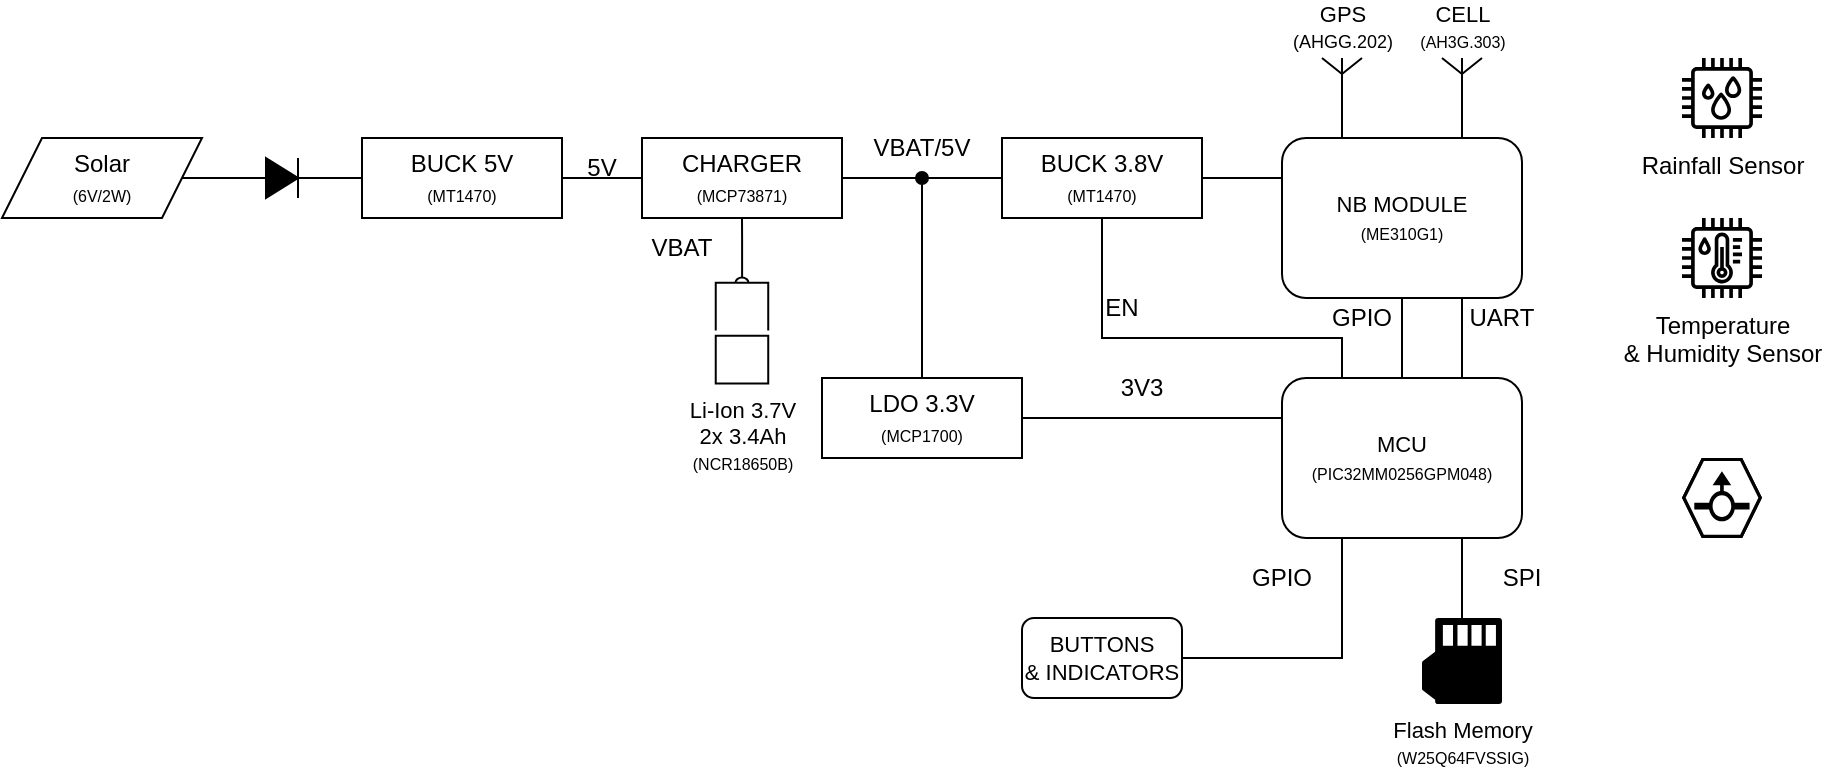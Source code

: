<mxfile version="24.0.4" type="device">
  <diagram name="Page-1" id="_ND4ITzbnkIOsHbf0bwX">
    <mxGraphModel dx="819" dy="487" grid="1" gridSize="10" guides="1" tooltips="1" connect="1" arrows="1" fold="1" page="1" pageScale="1" pageWidth="1169" pageHeight="827" math="0" shadow="0">
      <root>
        <mxCell id="0" />
        <mxCell id="1" parent="0" />
        <mxCell id="3OgiTbT7xKRAJT_PE359-1" value="Solar&lt;div&gt;&lt;font style=&quot;font-size: 8px;&quot;&gt;(6V/2W)&lt;/font&gt;&lt;/div&gt;" style="shape=parallelogram;perimeter=parallelogramPerimeter;whiteSpace=wrap;html=1;fixedSize=1;" parent="1" vertex="1">
          <mxGeometry x="40" y="80" width="100" height="40" as="geometry" />
        </mxCell>
        <mxCell id="3OgiTbT7xKRAJT_PE359-17" style="edgeStyle=orthogonalEdgeStyle;rounded=0;orthogonalLoop=1;jettySize=auto;html=1;entryX=0;entryY=0.5;entryDx=0;entryDy=0;strokeColor=default;align=center;verticalAlign=middle;fontFamily=Helvetica;fontSize=11;fontColor=default;labelBackgroundColor=default;endArrow=none;endFill=0;" parent="1" source="3OgiTbT7xKRAJT_PE359-2" target="3OgiTbT7xKRAJT_PE359-13" edge="1">
          <mxGeometry relative="1" as="geometry" />
        </mxCell>
        <mxCell id="3OgiTbT7xKRAJT_PE359-2" value="BUCK 5V&lt;div&gt;&lt;font style=&quot;font-size: 8px;&quot;&gt;(MT1470)&lt;/font&gt;&lt;/div&gt;" style="rounded=0;whiteSpace=wrap;html=1;" parent="1" vertex="1">
          <mxGeometry x="220" y="80" width="100" height="40" as="geometry" />
        </mxCell>
        <mxCell id="3OgiTbT7xKRAJT_PE359-20" style="edgeStyle=orthogonalEdgeStyle;rounded=0;orthogonalLoop=1;jettySize=auto;html=1;strokeColor=default;align=center;verticalAlign=middle;fontFamily=Helvetica;fontSize=11;fontColor=default;labelBackgroundColor=default;endArrow=oval;endFill=1;" parent="1" source="3OgiTbT7xKRAJT_PE359-4" edge="1">
          <mxGeometry relative="1" as="geometry">
            <mxPoint x="500.0" y="100" as="targetPoint" />
          </mxGeometry>
        </mxCell>
        <mxCell id="3OgiTbT7xKRAJT_PE359-32" style="edgeStyle=orthogonalEdgeStyle;rounded=0;orthogonalLoop=1;jettySize=auto;html=1;entryX=0;entryY=0.25;entryDx=0;entryDy=0;strokeColor=default;align=center;verticalAlign=middle;fontFamily=Helvetica;fontSize=11;fontColor=default;labelBackgroundColor=default;endArrow=none;endFill=0;" parent="1" source="3OgiTbT7xKRAJT_PE359-4" target="3OgiTbT7xKRAJT_PE359-28" edge="1">
          <mxGeometry relative="1" as="geometry" />
        </mxCell>
        <mxCell id="3OgiTbT7xKRAJT_PE359-4" value="LDO 3.3V&lt;div&gt;&lt;font style=&quot;font-size: 8px;&quot;&gt;(MCP1700)&lt;/font&gt;&lt;/div&gt;" style="rounded=0;whiteSpace=wrap;html=1;" parent="1" vertex="1">
          <mxGeometry x="450" y="200" width="100" height="40" as="geometry" />
        </mxCell>
        <mxCell id="3OgiTbT7xKRAJT_PE359-8" style="edgeStyle=orthogonalEdgeStyle;rounded=0;orthogonalLoop=1;jettySize=auto;html=1;entryX=0;entryY=0.5;entryDx=0;entryDy=0;endArrow=none;endFill=0;" parent="1" source="3OgiTbT7xKRAJT_PE359-5" target="3OgiTbT7xKRAJT_PE359-2" edge="1">
          <mxGeometry relative="1" as="geometry" />
        </mxCell>
        <mxCell id="3OgiTbT7xKRAJT_PE359-5" value="" style="pointerEvents=1;fillColor=strokeColor;verticalLabelPosition=bottom;shadow=0;dashed=0;align=center;html=1;verticalAlign=top;shape=mxgraph.electrical.diodes.diode;" parent="1" vertex="1">
          <mxGeometry x="160" y="90" width="40" height="20" as="geometry" />
        </mxCell>
        <mxCell id="3OgiTbT7xKRAJT_PE359-7" style="edgeStyle=orthogonalEdgeStyle;rounded=0;orthogonalLoop=1;jettySize=auto;html=1;entryX=0;entryY=0.5;entryDx=0;entryDy=0;entryPerimeter=0;endArrow=none;endFill=0;" parent="1" source="3OgiTbT7xKRAJT_PE359-1" target="3OgiTbT7xKRAJT_PE359-5" edge="1">
          <mxGeometry relative="1" as="geometry" />
        </mxCell>
        <mxCell id="3OgiTbT7xKRAJT_PE359-22" style="edgeStyle=orthogonalEdgeStyle;rounded=0;orthogonalLoop=1;jettySize=auto;html=1;entryX=0;entryY=0.25;entryDx=0;entryDy=0;strokeColor=default;align=center;verticalAlign=middle;fontFamily=Helvetica;fontSize=11;fontColor=default;labelBackgroundColor=default;endArrow=none;endFill=0;" parent="1" source="3OgiTbT7xKRAJT_PE359-11" target="3OgiTbT7xKRAJT_PE359-21" edge="1">
          <mxGeometry relative="1" as="geometry" />
        </mxCell>
        <mxCell id="3OgiTbT7xKRAJT_PE359-11" value="BUCK 3.8V&lt;div&gt;&lt;font style=&quot;font-size: 8px;&quot;&gt;(MT1470)&lt;/font&gt;&lt;/div&gt;" style="rounded=0;whiteSpace=wrap;html=1;" parent="1" vertex="1">
          <mxGeometry x="540" y="80" width="100" height="40" as="geometry" />
        </mxCell>
        <mxCell id="3OgiTbT7xKRAJT_PE359-18" style="edgeStyle=orthogonalEdgeStyle;rounded=0;orthogonalLoop=1;jettySize=auto;html=1;entryX=0;entryY=0.5;entryDx=0;entryDy=0;strokeColor=default;align=center;verticalAlign=middle;fontFamily=Helvetica;fontSize=11;fontColor=default;labelBackgroundColor=default;endArrow=none;endFill=0;" parent="1" source="3OgiTbT7xKRAJT_PE359-13" target="3OgiTbT7xKRAJT_PE359-11" edge="1">
          <mxGeometry relative="1" as="geometry" />
        </mxCell>
        <mxCell id="3OgiTbT7xKRAJT_PE359-13" value="CHARGER &lt;font style=&quot;font-size: 8px;&quot;&gt;(MCP73871)&lt;/font&gt;" style="rounded=0;whiteSpace=wrap;html=1;" parent="1" vertex="1">
          <mxGeometry x="360" y="80" width="100" height="40" as="geometry" />
        </mxCell>
        <mxCell id="3OgiTbT7xKRAJT_PE359-27" style="edgeStyle=orthogonalEdgeStyle;rounded=0;orthogonalLoop=1;jettySize=auto;html=1;entryX=0.5;entryY=1;entryDx=0;entryDy=0;strokeColor=default;align=center;verticalAlign=middle;fontFamily=Helvetica;fontSize=11;fontColor=default;labelBackgroundColor=default;endArrow=none;endFill=0;" parent="1" source="3OgiTbT7xKRAJT_PE359-15" target="3OgiTbT7xKRAJT_PE359-13" edge="1">
          <mxGeometry relative="1" as="geometry" />
        </mxCell>
        <mxCell id="3OgiTbT7xKRAJT_PE359-15" value="Li-Ion 3.7V&lt;div&gt;2x 3.4Ah&lt;/div&gt;&lt;div&gt;&lt;font style=&quot;font-size: 8px;&quot;&gt;(NCR18650B)&lt;/font&gt;&lt;/div&gt;" style="html=1;verticalLabelPosition=bottom;align=center;labelBackgroundColor=#ffffff;verticalAlign=top;strokeWidth=1;strokeColor=#000000;shadow=0;dashed=0;shape=mxgraph.ios7.icons.battery;fontFamily=Helvetica;fontSize=11;fontColor=default;rotation=0;direction=north;" parent="1" vertex="1">
          <mxGeometry x="396.87" y="149.79" width="26.25" height="52.93" as="geometry" />
        </mxCell>
        <mxCell id="3OgiTbT7xKRAJT_PE359-21" value="NB MODULE&lt;div&gt;&lt;font style=&quot;font-size: 8px;&quot;&gt;(ME310G1)&lt;/font&gt;&lt;/div&gt;" style="rounded=1;whiteSpace=wrap;html=1;fontFamily=Helvetica;fontSize=11;fontColor=default;labelBackgroundColor=default;" parent="1" vertex="1">
          <mxGeometry x="680" y="80" width="120" height="80" as="geometry" />
        </mxCell>
        <mxCell id="3OgiTbT7xKRAJT_PE359-24" style="edgeStyle=orthogonalEdgeStyle;rounded=0;orthogonalLoop=1;jettySize=auto;html=1;entryX=0.25;entryY=0;entryDx=0;entryDy=0;strokeColor=default;align=center;verticalAlign=middle;fontFamily=Helvetica;fontSize=11;fontColor=default;labelBackgroundColor=default;endArrow=none;endFill=0;" parent="1" source="3OgiTbT7xKRAJT_PE359-23" target="3OgiTbT7xKRAJT_PE359-21" edge="1">
          <mxGeometry relative="1" as="geometry" />
        </mxCell>
        <mxCell id="3OgiTbT7xKRAJT_PE359-23" value="GPS&lt;div&gt;&lt;font style=&quot;font-size: 9px;&quot;&gt;(AHGG.202)&lt;/font&gt;&lt;/div&gt;" style="verticalLabelPosition=top;shadow=0;dashed=0;align=center;html=1;verticalAlign=bottom;shape=mxgraph.electrical.radio.aerial_-_antenna_1;fontFamily=Helvetica;fontSize=11;fontColor=default;labelBackgroundColor=default;labelPosition=center;" parent="1" vertex="1">
          <mxGeometry x="700" y="40" width="20" height="20" as="geometry" />
        </mxCell>
        <mxCell id="3OgiTbT7xKRAJT_PE359-26" style="edgeStyle=orthogonalEdgeStyle;rounded=0;orthogonalLoop=1;jettySize=auto;html=1;entryX=0.75;entryY=0;entryDx=0;entryDy=0;strokeColor=default;align=center;verticalAlign=middle;fontFamily=Helvetica;fontSize=11;fontColor=default;labelBackgroundColor=default;endArrow=none;endFill=0;" parent="1" source="3OgiTbT7xKRAJT_PE359-25" target="3OgiTbT7xKRAJT_PE359-21" edge="1">
          <mxGeometry relative="1" as="geometry" />
        </mxCell>
        <mxCell id="3OgiTbT7xKRAJT_PE359-25" value="CELL&lt;br&gt;&lt;font style=&quot;font-size: 8px;&quot;&gt;(AH3G.303)&lt;/font&gt;" style="verticalLabelPosition=top;shadow=0;dashed=0;align=center;html=1;verticalAlign=bottom;shape=mxgraph.electrical.radio.aerial_-_antenna_1;fontFamily=Helvetica;fontSize=11;fontColor=default;labelBackgroundColor=default;labelPosition=center;" parent="1" vertex="1">
          <mxGeometry x="760" y="40" width="20" height="20" as="geometry" />
        </mxCell>
        <mxCell id="3OgiTbT7xKRAJT_PE359-29" style="edgeStyle=orthogonalEdgeStyle;rounded=0;orthogonalLoop=1;jettySize=auto;html=1;entryX=0.5;entryY=1;entryDx=0;entryDy=0;strokeColor=default;align=center;verticalAlign=middle;fontFamily=Helvetica;fontSize=11;fontColor=default;labelBackgroundColor=default;endArrow=none;endFill=0;" parent="1" source="3OgiTbT7xKRAJT_PE359-28" target="3OgiTbT7xKRAJT_PE359-21" edge="1">
          <mxGeometry relative="1" as="geometry" />
        </mxCell>
        <mxCell id="3OgiTbT7xKRAJT_PE359-30" style="edgeStyle=orthogonalEdgeStyle;rounded=0;orthogonalLoop=1;jettySize=auto;html=1;exitX=0.25;exitY=0;exitDx=0;exitDy=0;entryX=0.5;entryY=1;entryDx=0;entryDy=0;strokeColor=default;align=center;verticalAlign=middle;fontFamily=Helvetica;fontSize=11;fontColor=default;labelBackgroundColor=default;endArrow=none;endFill=0;" parent="1" source="3OgiTbT7xKRAJT_PE359-28" target="3OgiTbT7xKRAJT_PE359-11" edge="1">
          <mxGeometry relative="1" as="geometry">
            <Array as="points">
              <mxPoint x="710" y="180" />
              <mxPoint x="590" y="180" />
            </Array>
          </mxGeometry>
        </mxCell>
        <mxCell id="3OgiTbT7xKRAJT_PE359-31" style="edgeStyle=orthogonalEdgeStyle;rounded=0;orthogonalLoop=1;jettySize=auto;html=1;exitX=0.75;exitY=0;exitDx=0;exitDy=0;entryX=0.75;entryY=1;entryDx=0;entryDy=0;strokeColor=default;align=center;verticalAlign=middle;fontFamily=Helvetica;fontSize=11;fontColor=default;labelBackgroundColor=default;endArrow=none;endFill=0;" parent="1" source="3OgiTbT7xKRAJT_PE359-28" target="3OgiTbT7xKRAJT_PE359-21" edge="1">
          <mxGeometry relative="1" as="geometry" />
        </mxCell>
        <mxCell id="3OgiTbT7xKRAJT_PE359-28" value="MCU&lt;div&gt;&lt;font style=&quot;font-size: 8px;&quot;&gt;(PIC32MM0256GPM048)&lt;/font&gt;&lt;/div&gt;" style="rounded=1;whiteSpace=wrap;html=1;fontFamily=Helvetica;fontSize=11;fontColor=default;labelBackgroundColor=default;" parent="1" vertex="1">
          <mxGeometry x="680" y="200" width="120" height="80" as="geometry" />
        </mxCell>
        <mxCell id="3OgiTbT7xKRAJT_PE359-35" style="edgeStyle=orthogonalEdgeStyle;rounded=0;orthogonalLoop=1;jettySize=auto;html=1;entryX=0.75;entryY=1;entryDx=0;entryDy=0;strokeColor=default;align=center;verticalAlign=middle;fontFamily=Helvetica;fontSize=11;fontColor=default;labelBackgroundColor=default;endArrow=none;endFill=0;" parent="1" source="3OgiTbT7xKRAJT_PE359-33" target="3OgiTbT7xKRAJT_PE359-28" edge="1">
          <mxGeometry relative="1" as="geometry" />
        </mxCell>
        <mxCell id="3OgiTbT7xKRAJT_PE359-33" value="Flash Memory&lt;div&gt;&lt;font style=&quot;font-size: 8px;&quot;&gt;(W25Q64FVSSIG)&lt;/font&gt;&lt;/div&gt;" style="sketch=0;html=1;aspect=fixed;strokeColor=none;shadow=0;fillColor=#000000;verticalAlign=top;labelPosition=center;verticalLabelPosition=bottom;shape=mxgraph.gcp2.memory_card;fontFamily=Helvetica;fontSize=11;fontColor=default;labelBackgroundColor=default;" parent="1" vertex="1">
          <mxGeometry x="750" y="320" width="40" height="43.01" as="geometry" />
        </mxCell>
        <mxCell id="3OgiTbT7xKRAJT_PE359-37" style="edgeStyle=orthogonalEdgeStyle;rounded=0;orthogonalLoop=1;jettySize=auto;html=1;entryX=0.25;entryY=1;entryDx=0;entryDy=0;strokeColor=default;align=center;verticalAlign=middle;fontFamily=Helvetica;fontSize=11;fontColor=default;labelBackgroundColor=default;endArrow=none;endFill=0;" parent="1" source="3OgiTbT7xKRAJT_PE359-36" target="3OgiTbT7xKRAJT_PE359-28" edge="1">
          <mxGeometry relative="1" as="geometry" />
        </mxCell>
        <mxCell id="3OgiTbT7xKRAJT_PE359-36" value="BUTTONS&lt;div&gt;&amp;amp; INDICATORS&lt;/div&gt;" style="rounded=1;whiteSpace=wrap;html=1;fontFamily=Helvetica;fontSize=11;fontColor=default;labelBackgroundColor=default;" parent="1" vertex="1">
          <mxGeometry x="550" y="320" width="80" height="40" as="geometry" />
        </mxCell>
        <mxCell id="3OgiTbT7xKRAJT_PE359-38" value="&lt;font color=&quot;#000000&quot;&gt;Rainfall Sensor&lt;/font&gt;" style="sketch=0;outlineConnect=0;fontColor=#232F3E;gradientColor=none;fillColor=#000000;strokeColor=none;dashed=0;verticalLabelPosition=bottom;verticalAlign=top;align=center;html=1;fontSize=12;fontStyle=0;aspect=fixed;pointerEvents=1;shape=mxgraph.aws4.iot_thing_humidity_sensor;fontFamily=Helvetica;labelBackgroundColor=default;" parent="1" vertex="1">
          <mxGeometry x="880" y="40" width="40" height="40" as="geometry" />
        </mxCell>
        <mxCell id="3OgiTbT7xKRAJT_PE359-39" value="&lt;font color=&quot;#000000&quot;&gt;Temperature&lt;/font&gt;&lt;div&gt;&lt;font color=&quot;#000000&quot;&gt;&amp;amp; Humidity Sensor&lt;/font&gt;&lt;/div&gt;" style="sketch=0;outlineConnect=0;fontColor=#232F3E;gradientColor=none;fillColor=#000000;strokeColor=none;dashed=0;verticalLabelPosition=bottom;verticalAlign=top;align=center;html=1;fontSize=12;fontStyle=0;aspect=fixed;pointerEvents=1;shape=mxgraph.aws4.iot_thing_temperature_humidity_sensor;fontFamily=Helvetica;labelBackgroundColor=default;" parent="1" vertex="1">
          <mxGeometry x="880" y="120" width="40" height="40" as="geometry" />
        </mxCell>
        <mxCell id="3OgiTbT7xKRAJT_PE359-41" value="" style="verticalLabelPosition=bottom;sketch=0;html=1;fillColor=#000000;strokeColor=#ffffff;verticalAlign=top;align=center;points=[[0,0.5,0],[0.125,0.25,0],[0.25,0,0],[0.5,0,0],[0.75,0,0],[0.875,0.25,0],[1,0.5,0],[0.875,0.75,0],[0.75,1,0],[0.5,1,0],[0.125,0.75,0]];pointerEvents=1;shape=mxgraph.cisco_safe.compositeIcon;bgIcon=mxgraph.cisco_safe.design.blank_device;resIcon=mxgraph.cisco_safe.design.flow_sensor_2;fontFamily=Helvetica;fontSize=11;fontColor=default;labelBackgroundColor=default;" parent="1" vertex="1">
          <mxGeometry x="880" y="240" width="40" height="40" as="geometry" />
        </mxCell>
        <mxCell id="YIj4oD_qDjWHOP-zJBgj-2" value="5V" style="text;html=1;align=center;verticalAlign=middle;whiteSpace=wrap;rounded=0;" vertex="1" parent="1">
          <mxGeometry x="310" y="80" width="60" height="30" as="geometry" />
        </mxCell>
        <mxCell id="YIj4oD_qDjWHOP-zJBgj-3" value="VBAT/5V" style="text;html=1;align=center;verticalAlign=middle;whiteSpace=wrap;rounded=0;" vertex="1" parent="1">
          <mxGeometry x="470" y="70" width="60" height="30" as="geometry" />
        </mxCell>
        <mxCell id="YIj4oD_qDjWHOP-zJBgj-4" value="VBAT" style="text;html=1;align=center;verticalAlign=middle;whiteSpace=wrap;rounded=0;" vertex="1" parent="1">
          <mxGeometry x="350" y="120" width="60" height="30" as="geometry" />
        </mxCell>
        <mxCell id="YIj4oD_qDjWHOP-zJBgj-5" value="3V3" style="text;html=1;align=center;verticalAlign=middle;whiteSpace=wrap;rounded=0;" vertex="1" parent="1">
          <mxGeometry x="580" y="190" width="60" height="30" as="geometry" />
        </mxCell>
        <mxCell id="YIj4oD_qDjWHOP-zJBgj-6" value="EN" style="text;html=1;align=center;verticalAlign=middle;whiteSpace=wrap;rounded=0;" vertex="1" parent="1">
          <mxGeometry x="570" y="149.79" width="60" height="30" as="geometry" />
        </mxCell>
        <mxCell id="YIj4oD_qDjWHOP-zJBgj-7" value="GPIO" style="text;html=1;align=center;verticalAlign=middle;whiteSpace=wrap;rounded=0;" vertex="1" parent="1">
          <mxGeometry x="690" y="160" width="60" height="20" as="geometry" />
        </mxCell>
        <mxCell id="YIj4oD_qDjWHOP-zJBgj-8" value="UART" style="text;html=1;align=center;verticalAlign=middle;whiteSpace=wrap;rounded=0;" vertex="1" parent="1">
          <mxGeometry x="760" y="159.79" width="60" height="20" as="geometry" />
        </mxCell>
        <mxCell id="YIj4oD_qDjWHOP-zJBgj-9" value="SPI" style="text;html=1;align=center;verticalAlign=middle;whiteSpace=wrap;rounded=0;" vertex="1" parent="1">
          <mxGeometry x="770" y="290" width="60" height="20" as="geometry" />
        </mxCell>
        <mxCell id="YIj4oD_qDjWHOP-zJBgj-10" value="GPIO" style="text;html=1;align=center;verticalAlign=middle;whiteSpace=wrap;rounded=0;" vertex="1" parent="1">
          <mxGeometry x="650" y="290" width="60" height="20" as="geometry" />
        </mxCell>
      </root>
    </mxGraphModel>
  </diagram>
</mxfile>
